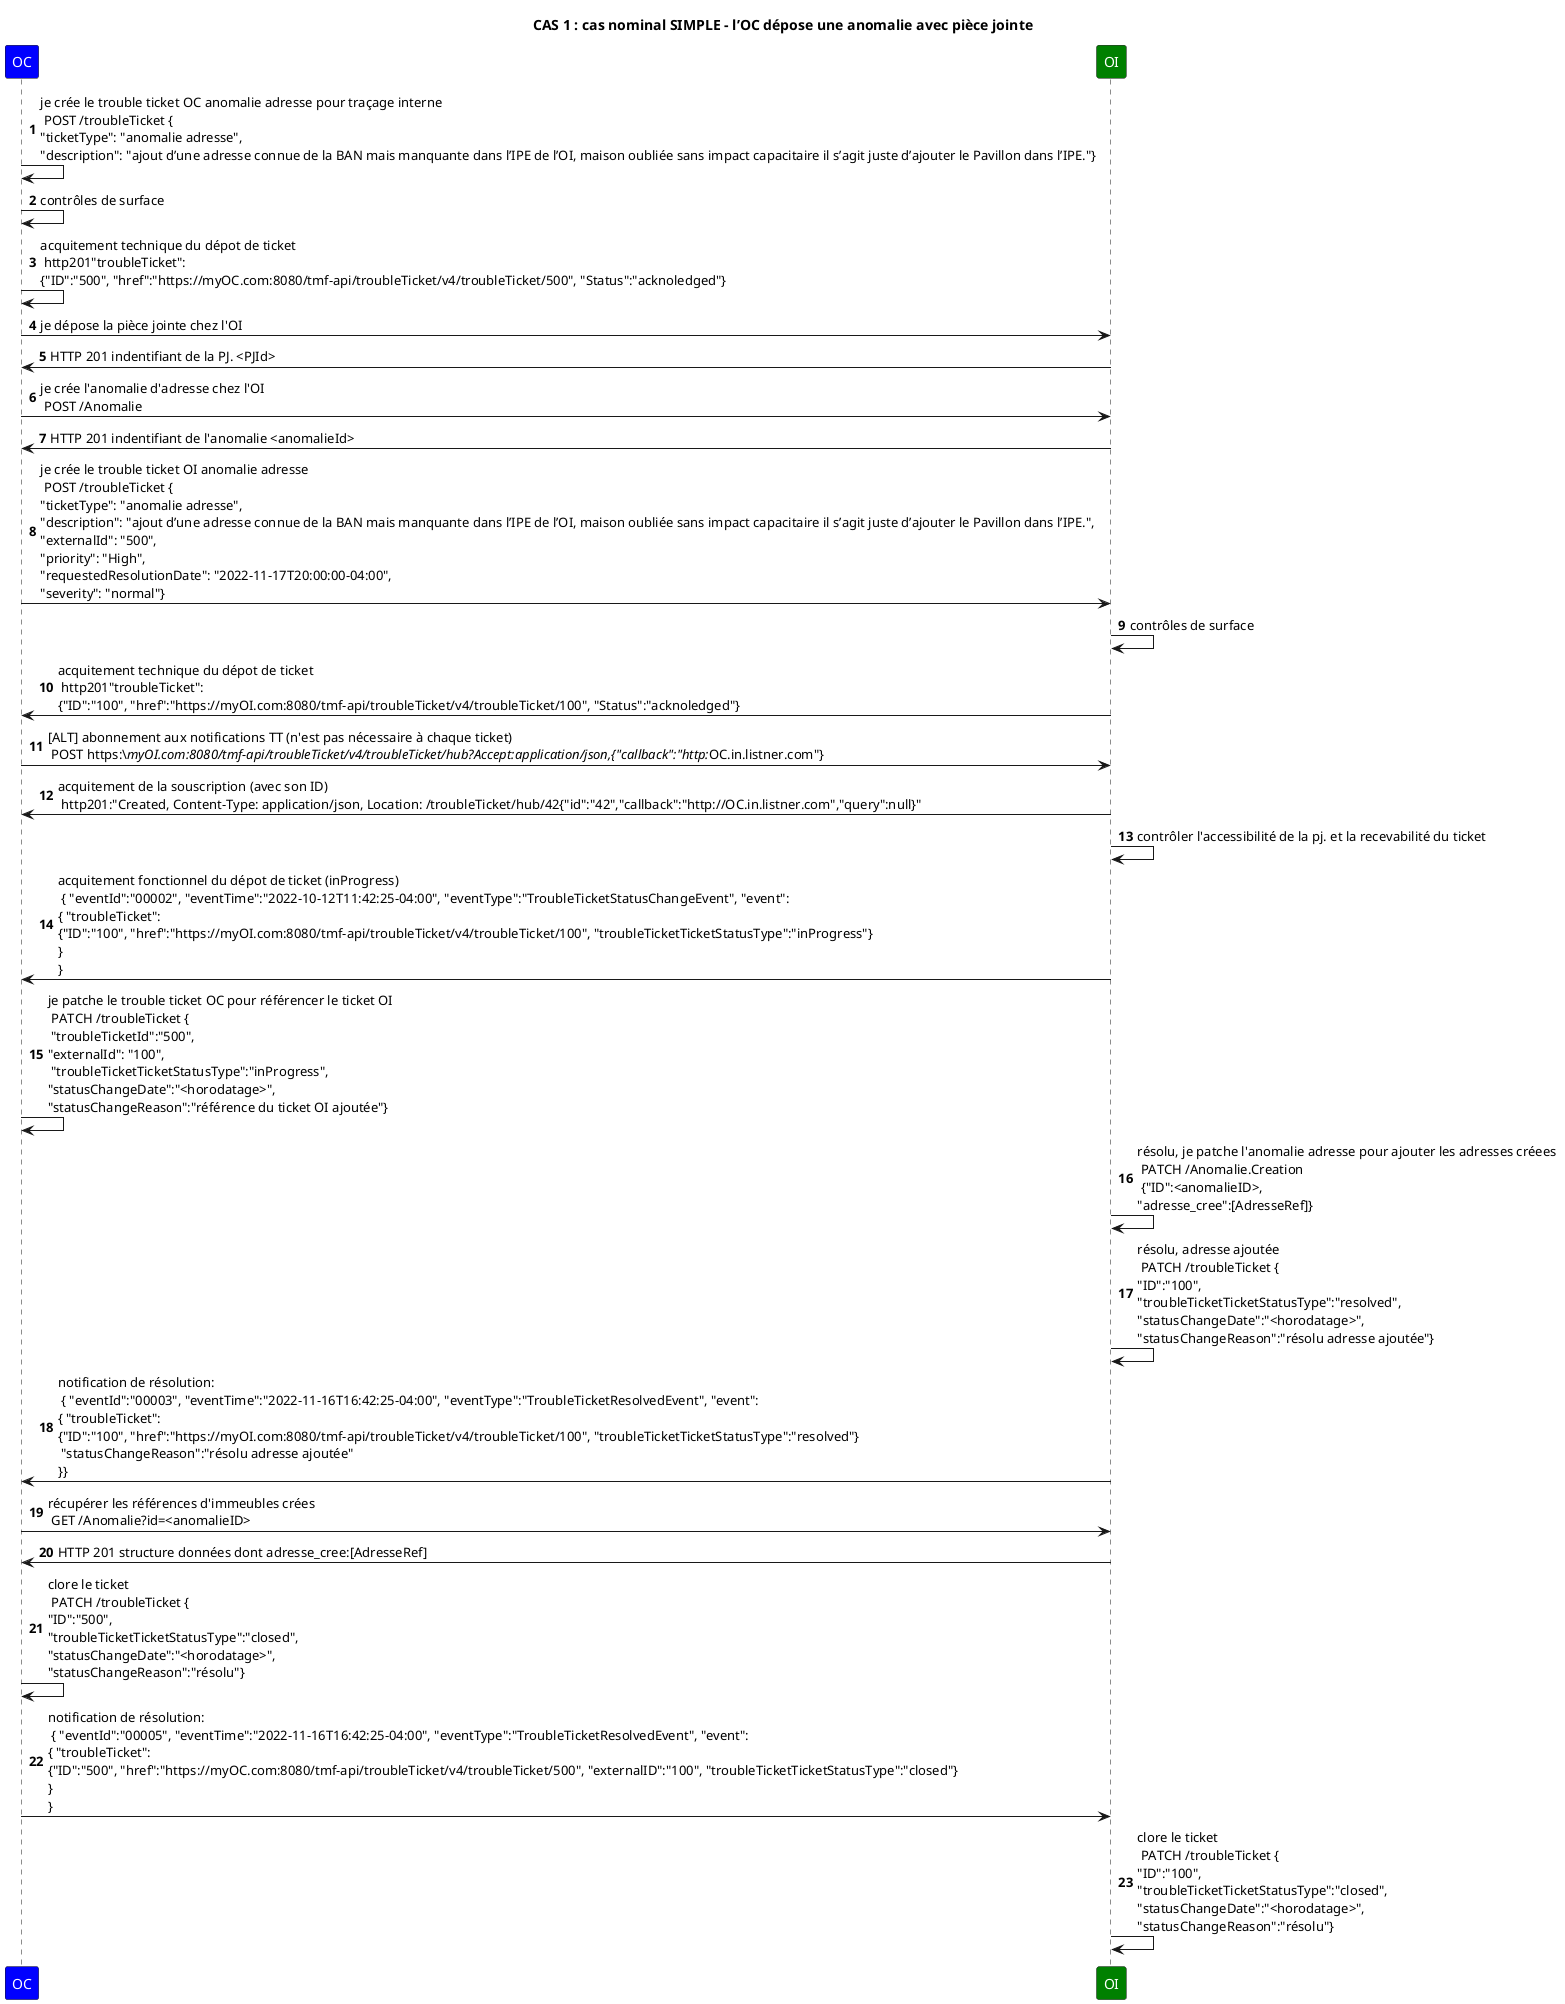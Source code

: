 @startuml

skinparam ParticipantFontColor automatic

title: CAS 1 : cas nominal SIMPLE - l’OC dépose une anomalie avec pièce jointe 

autonumber

participant OC #Blue
participant OI #Green


OC->OC: je crée le trouble ticket OC anomalie adresse pour traçage interne \n POST /troubleTicket {\n"ticketType": "anomalie adresse",\n"description": "ajout d’une adresse connue de la BAN mais manquante dans l’IPE de l’OI, maison oubliée sans impact capacitaire il s’agit juste d’ajouter le Pavillon dans l’IPE."}
OC->OC: contrôles de surface
OC->OC: acquitement technique du dépot de ticket \n http201"troubleTicket": \n{"ID":"500", "href":"https://myOC.com:8080/tmf-api/troubleTicket/v4/troubleTicket/500", "Status":"acknoledged"}

OC->OI: je dépose la pièce jointe chez l'OI
OI->OC: HTTP 201 indentifiant de la PJ. <PJId>
OC->OI: je crée l'anomalie d'adresse chez l'OI \n POST /Anomalie
OI->OC: HTTP 201 indentifiant de l'anomalie <anomalieId>


OC->OI: je crée le trouble ticket OI anomalie adresse \n POST /troubleTicket {\n"ticketType": "anomalie adresse",\n"description": "ajout d’une adresse connue de la BAN mais manquante dans l’IPE de l’OI, maison oubliée sans impact capacitaire il s’agit juste d’ajouter le Pavillon dans l’IPE.",\n"externalId": "500",\n"priority": "High",\n"requestedResolutionDate": "2022-11-17T20:00:00-04:00",\n"severity": "normal"}

OI->OI: contrôles de surface

OI->OC: acquitement technique du dépot de ticket \n http201"troubleTicket": \n{"ID":"100", "href":"https://myOI.com:8080/tmf-api/troubleTicket/v4/troubleTicket/100", "Status":"acknoledged"}


OC->OI: [ALT] abonnement aux notifications TT (n'est pas nécessaire à chaque ticket) \n POST https:\//myOI.com:8080/tmf-api/troubleTicket/v4/troubleTicket/hub?Accept:application/json,{"callback":"http://OC.in.listner.com"}

OI->OC: acquitement de la souscription (avec son ID) \n http201:"Created, Content-Type: application/json, Location: /troubleTicket/hub/42{"id":"42","callback":"http://OC.in.listner.com","query":null}"


OI->OI: contrôler l'accessibilité de la pj. et la recevabilité du ticket

OI->OC: acquitement fonctionnel du dépot de ticket (inProgress) \n { "eventId":"00002", "eventTime":"2022-10-12T11:42:25-04:00", "eventType":"TroubleTicketStatusChangeEvent", "event": \n{ "troubleTicket": \n{"ID":"100", "href":"https://myOI.com:8080/tmf-api/troubleTicket/v4/troubleTicket/100", "troubleTicketTicketStatusType":"inProgress"}\n} \n}

OC->OC: je patche le trouble ticket OC pour référencer le ticket OI \n PATCH /troubleTicket {\n "troubleTicketId":"500",\n"externalId": "100",\n "troubleTicketTicketStatusType":"inProgress",\n"statusChangeDate":"<horodatage>",\n"statusChangeReason":"référence du ticket OI ajoutée"}

OI->OI:résolu, je patche l'anomalie adresse pour ajouter les adresses créees \n PATCH /Anomalie.Creation \n {"ID":<anomalieID>, \n"adresse_cree":[AdresseRef]}
OI->OI: résolu, adresse ajoutée \n PATCH /troubleTicket {\n"ID":"100",\n"troubleTicketTicketStatusType":"resolved",\n"statusChangeDate":"<horodatage>",\n"statusChangeReason":"résolu adresse ajoutée"}

OI->OC: notification de résolution: \n { "eventId":"00003", "eventTime":"2022-11-16T16:42:25-04:00", "eventType":"TroubleTicketResolvedEvent", "event": \n{ "troubleTicket": \n{"ID":"100", "href":"https://myOI.com:8080/tmf-api/troubleTicket/v4/troubleTicket/100", "troubleTicketTicketStatusType":"resolved"}\n "statusChangeReason":"résolu adresse ajoutée"\n}}

OC->OI: récupérer les références d'immeubles crées \n GET /Anomalie?id=<anomalieID>
OI->OC: HTTP 201 structure données dont adresse_cree:[AdresseRef]

OC->OC: clore le ticket \n PATCH /troubleTicket {\n"ID":"500",\n"troubleTicketTicketStatusType":"closed",\n"statusChangeDate":"<horodatage>",\n"statusChangeReason":"résolu"}

OC->OI: notification de résolution: \n { "eventId":"00005", "eventTime":"2022-11-16T16:42:25-04:00", "eventType":"TroubleTicketResolvedEvent", "event": \n{ "troubleTicket": \n{"ID":"500", "href":"https://myOC.com:8080/tmf-api/troubleTicket/v4/troubleTicket/500", "externalID":"100", "troubleTicketTicketStatusType":"closed"}\n} \n}



OI->OI: clore le ticket \n PATCH /troubleTicket {\n"ID":"100",\n"troubleTicketTicketStatusType":"closed",\n"statusChangeDate":"<horodatage>",\n"statusChangeReason":"résolu"}


@enduml

